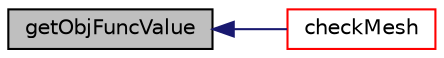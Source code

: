 digraph "getObjFuncValue"
{
  bgcolor="transparent";
  edge [fontname="Helvetica",fontsize="10",labelfontname="Helvetica",labelfontsize="10"];
  node [fontname="Helvetica",fontsize="10",shape=record];
  rankdir="LR";
  Node275 [label="getObjFuncValue",height=0.2,width=0.4,color="black", fillcolor="grey75", style="filled", fontcolor="black"];
  Node275 -> Node276 [dir="back",color="midnightblue",fontsize="10",style="solid",fontname="Helvetica"];
  Node276 [label="checkMesh",height=0.2,width=0.4,color="red",URL="$classFoam_1_1DASolver.html#abb3f34f5634fe617414ce256738e40b4",tooltip="check the mesh quality and return meshOK "];
}
